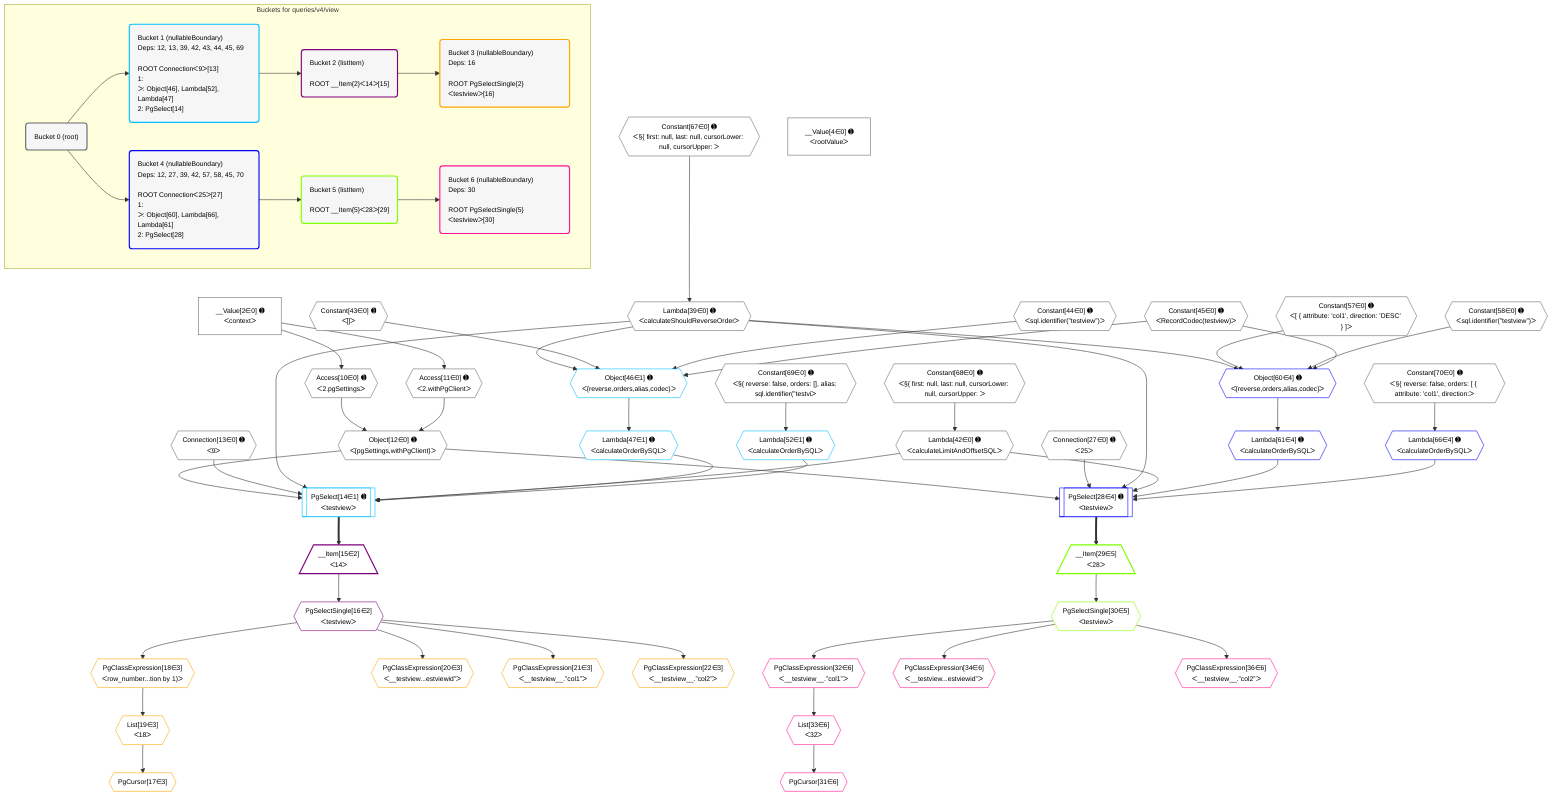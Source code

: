 %%{init: {'themeVariables': { 'fontSize': '12px'}}}%%
graph TD
    classDef path fill:#eee,stroke:#000,color:#000
    classDef plan fill:#fff,stroke-width:1px,color:#000
    classDef itemplan fill:#fff,stroke-width:2px,color:#000
    classDef unbatchedplan fill:#dff,stroke-width:1px,color:#000
    classDef sideeffectplan fill:#fcc,stroke-width:2px,color:#000
    classDef bucket fill:#f6f6f6,color:#000,stroke-width:2px,text-align:left


    %% plan dependencies
    Object12{{"Object[12∈0] ➊<br />ᐸ{pgSettings,withPgClient}ᐳ"}}:::plan
    Access10{{"Access[10∈0] ➊<br />ᐸ2.pgSettingsᐳ"}}:::plan
    Access11{{"Access[11∈0] ➊<br />ᐸ2.withPgClientᐳ"}}:::plan
    Access10 & Access11 --> Object12
    __Value2["__Value[2∈0] ➊<br />ᐸcontextᐳ"]:::plan
    __Value2 --> Access10
    __Value2 --> Access11
    Lambda39{{"Lambda[39∈0] ➊<br />ᐸcalculateShouldReverseOrderᐳ"}}:::plan
    Constant67{{"Constant[67∈0] ➊<br />ᐸ§{ first: null, last: null, cursorLower: null, cursorUpper: ᐳ"}}:::plan
    Constant67 --> Lambda39
    Lambda42{{"Lambda[42∈0] ➊<br />ᐸcalculateLimitAndOffsetSQLᐳ"}}:::plan
    Constant68{{"Constant[68∈0] ➊<br />ᐸ§{ first: null, last: null, cursorLower: null, cursorUpper: ᐳ"}}:::plan
    Constant68 --> Lambda42
    __Value4["__Value[4∈0] ➊<br />ᐸrootValueᐳ"]:::plan
    Connection13{{"Connection[13∈0] ➊<br />ᐸ9ᐳ"}}:::plan
    Connection27{{"Connection[27∈0] ➊<br />ᐸ25ᐳ"}}:::plan
    Constant43{{"Constant[43∈0] ➊<br />ᐸ[]ᐳ"}}:::plan
    Constant44{{"Constant[44∈0] ➊<br />ᐸsql.identifier(”testview”)ᐳ"}}:::plan
    Constant45{{"Constant[45∈0] ➊<br />ᐸRecordCodec(testview)ᐳ"}}:::plan
    Constant57{{"Constant[57∈0] ➊<br />ᐸ[ { attribute: 'col1', direction: 'DESC' } ]ᐳ"}}:::plan
    Constant58{{"Constant[58∈0] ➊<br />ᐸsql.identifier(”testview”)ᐳ"}}:::plan
    Constant69{{"Constant[69∈0] ➊<br />ᐸ§{ reverse: false, orders: [], alias: sql.identifier(”testviᐳ"}}:::plan
    Constant70{{"Constant[70∈0] ➊<br />ᐸ§{ reverse: false, orders: [ { attribute: 'col1', direction:ᐳ"}}:::plan
    PgSelect14[["PgSelect[14∈1] ➊<br />ᐸtestviewᐳ"]]:::plan
    Lambda47{{"Lambda[47∈1] ➊<br />ᐸcalculateOrderBySQLᐳ"}}:::plan
    Lambda52{{"Lambda[52∈1] ➊<br />ᐸcalculateOrderBySQLᐳ"}}:::plan
    Object12 & Connection13 & Lambda39 & Lambda42 & Lambda47 & Lambda52 --> PgSelect14
    Object46{{"Object[46∈1] ➊<br />ᐸ{reverse,orders,alias,codec}ᐳ"}}:::plan
    Lambda39 & Constant43 & Constant44 & Constant45 --> Object46
    Object46 --> Lambda47
    Constant69 --> Lambda52
    __Item15[/"__Item[15∈2]<br />ᐸ14ᐳ"\]:::itemplan
    PgSelect14 ==> __Item15
    PgSelectSingle16{{"PgSelectSingle[16∈2]<br />ᐸtestviewᐳ"}}:::plan
    __Item15 --> PgSelectSingle16
    PgCursor17{{"PgCursor[17∈3]"}}:::plan
    List19{{"List[19∈3]<br />ᐸ18ᐳ"}}:::plan
    List19 --> PgCursor17
    PgClassExpression18{{"PgClassExpression[18∈3]<br />ᐸrow_number...tion by 1)ᐳ"}}:::plan
    PgSelectSingle16 --> PgClassExpression18
    PgClassExpression18 --> List19
    PgClassExpression20{{"PgClassExpression[20∈3]<br />ᐸ__testview...estviewid”ᐳ"}}:::plan
    PgSelectSingle16 --> PgClassExpression20
    PgClassExpression21{{"PgClassExpression[21∈3]<br />ᐸ__testview__.”col1”ᐳ"}}:::plan
    PgSelectSingle16 --> PgClassExpression21
    PgClassExpression22{{"PgClassExpression[22∈3]<br />ᐸ__testview__.”col2”ᐳ"}}:::plan
    PgSelectSingle16 --> PgClassExpression22
    PgSelect28[["PgSelect[28∈4] ➊<br />ᐸtestviewᐳ"]]:::plan
    Lambda61{{"Lambda[61∈4] ➊<br />ᐸcalculateOrderBySQLᐳ"}}:::plan
    Lambda66{{"Lambda[66∈4] ➊<br />ᐸcalculateOrderBySQLᐳ"}}:::plan
    Object12 & Connection27 & Lambda39 & Lambda42 & Lambda61 & Lambda66 --> PgSelect28
    Object60{{"Object[60∈4] ➊<br />ᐸ{reverse,orders,alias,codec}ᐳ"}}:::plan
    Lambda39 & Constant57 & Constant58 & Constant45 --> Object60
    Object60 --> Lambda61
    Constant70 --> Lambda66
    __Item29[/"__Item[29∈5]<br />ᐸ28ᐳ"\]:::itemplan
    PgSelect28 ==> __Item29
    PgSelectSingle30{{"PgSelectSingle[30∈5]<br />ᐸtestviewᐳ"}}:::plan
    __Item29 --> PgSelectSingle30
    PgCursor31{{"PgCursor[31∈6]"}}:::plan
    List33{{"List[33∈6]<br />ᐸ32ᐳ"}}:::plan
    List33 --> PgCursor31
    PgClassExpression32{{"PgClassExpression[32∈6]<br />ᐸ__testview__.”col1”ᐳ"}}:::plan
    PgSelectSingle30 --> PgClassExpression32
    PgClassExpression32 --> List33
    PgClassExpression34{{"PgClassExpression[34∈6]<br />ᐸ__testview...estviewid”ᐳ"}}:::plan
    PgSelectSingle30 --> PgClassExpression34
    PgClassExpression36{{"PgClassExpression[36∈6]<br />ᐸ__testview__.”col2”ᐳ"}}:::plan
    PgSelectSingle30 --> PgClassExpression36

    %% define steps

    subgraph "Buckets for queries/v4/view"
    Bucket0("Bucket 0 (root)"):::bucket
    classDef bucket0 stroke:#696969
    class Bucket0,__Value2,__Value4,Access10,Access11,Object12,Connection13,Connection27,Lambda39,Lambda42,Constant43,Constant44,Constant45,Constant57,Constant58,Constant67,Constant68,Constant69,Constant70 bucket0
    Bucket1("Bucket 1 (nullableBoundary)<br />Deps: 12, 13, 39, 42, 43, 44, 45, 69<br /><br />ROOT Connectionᐸ9ᐳ[13]<br />1: <br />ᐳ: Object[46], Lambda[52], Lambda[47]<br />2: PgSelect[14]"):::bucket
    classDef bucket1 stroke:#00bfff
    class Bucket1,PgSelect14,Object46,Lambda47,Lambda52 bucket1
    Bucket2("Bucket 2 (listItem)<br /><br />ROOT __Item{2}ᐸ14ᐳ[15]"):::bucket
    classDef bucket2 stroke:#7f007f
    class Bucket2,__Item15,PgSelectSingle16 bucket2
    Bucket3("Bucket 3 (nullableBoundary)<br />Deps: 16<br /><br />ROOT PgSelectSingle{2}ᐸtestviewᐳ[16]"):::bucket
    classDef bucket3 stroke:#ffa500
    class Bucket3,PgCursor17,PgClassExpression18,List19,PgClassExpression20,PgClassExpression21,PgClassExpression22 bucket3
    Bucket4("Bucket 4 (nullableBoundary)<br />Deps: 12, 27, 39, 42, 57, 58, 45, 70<br /><br />ROOT Connectionᐸ25ᐳ[27]<br />1: <br />ᐳ: Object[60], Lambda[66], Lambda[61]<br />2: PgSelect[28]"):::bucket
    classDef bucket4 stroke:#0000ff
    class Bucket4,PgSelect28,Object60,Lambda61,Lambda66 bucket4
    Bucket5("Bucket 5 (listItem)<br /><br />ROOT __Item{5}ᐸ28ᐳ[29]"):::bucket
    classDef bucket5 stroke:#7fff00
    class Bucket5,__Item29,PgSelectSingle30 bucket5
    Bucket6("Bucket 6 (nullableBoundary)<br />Deps: 30<br /><br />ROOT PgSelectSingle{5}ᐸtestviewᐳ[30]"):::bucket
    classDef bucket6 stroke:#ff1493
    class Bucket6,PgCursor31,PgClassExpression32,List33,PgClassExpression34,PgClassExpression36 bucket6
    Bucket0 --> Bucket1 & Bucket4
    Bucket1 --> Bucket2
    Bucket2 --> Bucket3
    Bucket4 --> Bucket5
    Bucket5 --> Bucket6
    end